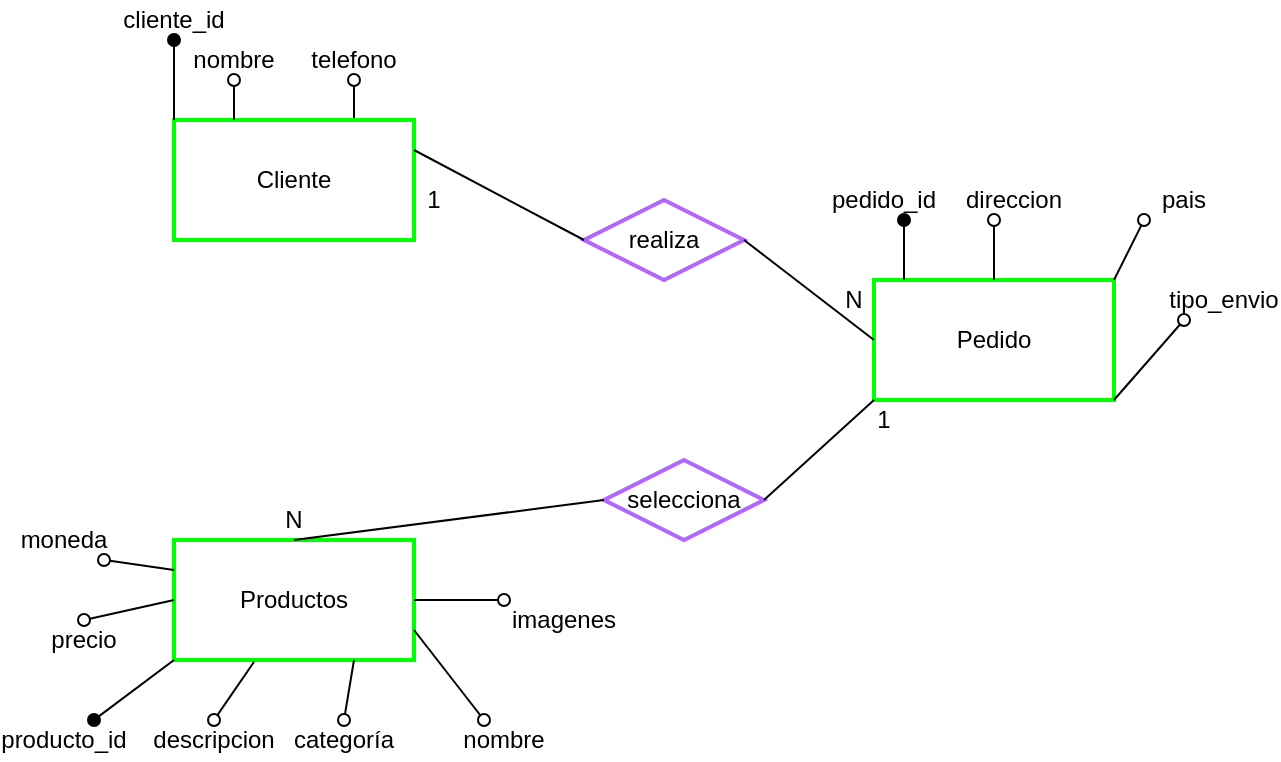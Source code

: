 <mxfile version="14.6.13" type="device"><diagram id="R2lEEEUBdFMjLlhIrx00" name="Page-1"><mxGraphModel dx="1422" dy="822" grid="1" gridSize="10" guides="1" tooltips="1" connect="1" arrows="1" fold="1" page="1" pageScale="1" pageWidth="850" pageHeight="1100" math="0" shadow="0" extFonts="Permanent Marker^https://fonts.googleapis.com/css?family=Permanent+Marker"><root><mxCell id="0"/><mxCell id="1" parent="0"/><mxCell id="fPsCzreo9BgipV3OIWam-17" style="edgeStyle=orthogonalEdgeStyle;rounded=0;orthogonalLoop=1;jettySize=auto;html=1;exitX=0.75;exitY=0;exitDx=0;exitDy=0;endArrow=oval;endFill=0;" parent="1" source="fPsCzreo9BgipV3OIWam-4" edge="1"><mxGeometry relative="1" as="geometry"><mxPoint x="295" y="120" as="targetPoint"/></mxGeometry></mxCell><mxCell id="fPsCzreo9BgipV3OIWam-4" value="Cliente" style="rounded=0;whiteSpace=wrap;html=1;strokeWidth=2;strokeColor=#00FF00;" parent="1" vertex="1"><mxGeometry x="205" y="140" width="120" height="60" as="geometry"/></mxCell><mxCell id="fPsCzreo9BgipV3OIWam-5" value="Productos" style="rounded=0;whiteSpace=wrap;html=1;strokeWidth=2;strokeColor=#00FF00;" parent="1" vertex="1"><mxGeometry x="205" y="350" width="120" height="60" as="geometry"/></mxCell><mxCell id="fPsCzreo9BgipV3OIWam-6" value="Pedido" style="rounded=0;whiteSpace=wrap;html=1;strokeColor=#00FF00;strokeWidth=2;" parent="1" vertex="1"><mxGeometry x="555" y="220" width="120" height="60" as="geometry"/></mxCell><mxCell id="fPsCzreo9BgipV3OIWam-7" value="" style="endArrow=oval;html=1;exitX=0;exitY=0;exitDx=0;exitDy=0;endFill=1;entryX=0.5;entryY=1;entryDx=0;entryDy=0;" parent="1" source="fPsCzreo9BgipV3OIWam-4" target="fPsCzreo9BgipV3OIWam-10" edge="1"><mxGeometry width="50" height="50" relative="1" as="geometry"><mxPoint x="255" y="230" as="sourcePoint"/><mxPoint x="205" y="120" as="targetPoint"/></mxGeometry></mxCell><mxCell id="fPsCzreo9BgipV3OIWam-8" value="" style="endArrow=oval;html=1;exitX=0.25;exitY=0;exitDx=0;exitDy=0;endFill=0;" parent="1" source="fPsCzreo9BgipV3OIWam-4" edge="1"><mxGeometry width="50" height="50" relative="1" as="geometry"><mxPoint x="215" y="150" as="sourcePoint"/><mxPoint x="235" y="120" as="targetPoint"/></mxGeometry></mxCell><mxCell id="fPsCzreo9BgipV3OIWam-10" value="cliente_id" style="text;html=1;strokeColor=none;fillColor=none;align=center;verticalAlign=middle;whiteSpace=wrap;rounded=0;" parent="1" vertex="1"><mxGeometry x="185" y="80" width="40" height="20" as="geometry"/></mxCell><mxCell id="fPsCzreo9BgipV3OIWam-11" value="nombre" style="text;html=1;strokeColor=none;fillColor=none;align=center;verticalAlign=middle;whiteSpace=wrap;rounded=0;" parent="1" vertex="1"><mxGeometry x="215" y="100" width="40" height="20" as="geometry"/></mxCell><mxCell id="fPsCzreo9BgipV3OIWam-18" value="telefono" style="text;html=1;strokeColor=none;fillColor=none;align=center;verticalAlign=middle;whiteSpace=wrap;rounded=0;" parent="1" vertex="1"><mxGeometry x="275" y="100" width="40" height="20" as="geometry"/></mxCell><mxCell id="fPsCzreo9BgipV3OIWam-23" value="pedido_id" style="text;html=1;strokeColor=none;fillColor=none;align=center;verticalAlign=middle;whiteSpace=wrap;rounded=0;" parent="1" vertex="1"><mxGeometry x="540" y="170" width="40" height="20" as="geometry"/></mxCell><mxCell id="fPsCzreo9BgipV3OIWam-29" value="selecciona" style="rhombus;whiteSpace=wrap;html=1;strokeColor=#B266FF;strokeWidth=2;" parent="1" vertex="1"><mxGeometry x="420" y="310" width="80" height="40" as="geometry"/></mxCell><mxCell id="fPsCzreo9BgipV3OIWam-32" value="" style="endArrow=oval;html=1;exitX=0.125;exitY=0;exitDx=0;exitDy=0;exitPerimeter=0;endFill=1;" parent="1" source="fPsCzreo9BgipV3OIWam-6" edge="1"><mxGeometry width="50" height="50" relative="1" as="geometry"><mxPoint x="495" y="250" as="sourcePoint"/><mxPoint x="570" y="190" as="targetPoint"/></mxGeometry></mxCell><mxCell id="fPsCzreo9BgipV3OIWam-40" value="realiza" style="rhombus;whiteSpace=wrap;html=1;strokeWidth=2;strokeColor=#B266FF;" parent="1" vertex="1"><mxGeometry x="410" y="180" width="80" height="40" as="geometry"/></mxCell><mxCell id="fPsCzreo9BgipV3OIWam-41" value="" style="endArrow=oval;html=1;exitX=0;exitY=1;exitDx=0;exitDy=0;endFill=1;" parent="1" source="fPsCzreo9BgipV3OIWam-5" edge="1"><mxGeometry width="50" height="50" relative="1" as="geometry"><mxPoint x="335" y="250" as="sourcePoint"/><mxPoint x="165" y="440" as="targetPoint"/></mxGeometry></mxCell><mxCell id="fPsCzreo9BgipV3OIWam-42" value="" style="endArrow=oval;html=1;exitX=0.333;exitY=1.017;exitDx=0;exitDy=0;exitPerimeter=0;endFill=0;entryX=0.5;entryY=0;entryDx=0;entryDy=0;" parent="1" source="fPsCzreo9BgipV3OIWam-5" target="fPsCzreo9BgipV3OIWam-44" edge="1"><mxGeometry width="50" height="50" relative="1" as="geometry"><mxPoint x="335" y="250" as="sourcePoint"/><mxPoint x="245" y="440" as="targetPoint"/></mxGeometry></mxCell><mxCell id="fPsCzreo9BgipV3OIWam-43" value="nombre" style="text;html=1;strokeColor=none;fillColor=none;align=center;verticalAlign=middle;whiteSpace=wrap;rounded=0;" parent="1" vertex="1"><mxGeometry x="350" y="440" width="40" height="20" as="geometry"/></mxCell><mxCell id="fPsCzreo9BgipV3OIWam-44" value="descripcion" style="text;html=1;strokeColor=none;fillColor=none;align=center;verticalAlign=middle;whiteSpace=wrap;rounded=0;" parent="1" vertex="1"><mxGeometry x="205" y="440" width="40" height="20" as="geometry"/></mxCell><mxCell id="fPsCzreo9BgipV3OIWam-45" value="categoría" style="text;html=1;strokeColor=none;fillColor=none;align=center;verticalAlign=middle;whiteSpace=wrap;rounded=0;" parent="1" vertex="1"><mxGeometry x="270" y="440" width="40" height="20" as="geometry"/></mxCell><mxCell id="fPsCzreo9BgipV3OIWam-46" value="" style="endArrow=oval;html=1;exitX=0.75;exitY=1;exitDx=0;exitDy=0;endFill=0;entryX=0.5;entryY=0;entryDx=0;entryDy=0;" parent="1" source="fPsCzreo9BgipV3OIWam-5" target="fPsCzreo9BgipV3OIWam-45" edge="1"><mxGeometry width="50" height="50" relative="1" as="geometry"><mxPoint x="175" y="250" as="sourcePoint"/><mxPoint x="355" y="440" as="targetPoint"/></mxGeometry></mxCell><mxCell id="fPsCzreo9BgipV3OIWam-50" value="" style="endArrow=none;html=1;entryX=0;entryY=1;entryDx=0;entryDy=0;exitX=1;exitY=0.5;exitDx=0;exitDy=0;" parent="1" source="fPsCzreo9BgipV3OIWam-29" target="fPsCzreo9BgipV3OIWam-6" edge="1"><mxGeometry width="50" height="50" relative="1" as="geometry"><mxPoint x="175" y="250" as="sourcePoint"/><mxPoint x="225" y="200" as="targetPoint"/></mxGeometry></mxCell><mxCell id="fPsCzreo9BgipV3OIWam-51" value="" style="endArrow=none;html=1;exitX=0.5;exitY=0;exitDx=0;exitDy=0;" parent="1" source="fPsCzreo9BgipV3OIWam-5" edge="1"><mxGeometry width="50" height="50" relative="1" as="geometry"><mxPoint x="175" y="250" as="sourcePoint"/><mxPoint x="420" y="330" as="targetPoint"/></mxGeometry></mxCell><mxCell id="fPsCzreo9BgipV3OIWam-52" value="" style="endArrow=none;html=1;exitX=1;exitY=0.25;exitDx=0;exitDy=0;" parent="1" source="fPsCzreo9BgipV3OIWam-4" edge="1"><mxGeometry width="50" height="50" relative="1" as="geometry"><mxPoint x="405" y="250" as="sourcePoint"/><mxPoint x="410" y="200" as="targetPoint"/></mxGeometry></mxCell><mxCell id="fPsCzreo9BgipV3OIWam-53" value="" style="endArrow=none;html=1;exitX=1;exitY=0.5;exitDx=0;exitDy=0;entryX=0;entryY=0.5;entryDx=0;entryDy=0;" parent="1" source="fPsCzreo9BgipV3OIWam-40" target="fPsCzreo9BgipV3OIWam-6" edge="1"><mxGeometry width="50" height="50" relative="1" as="geometry"><mxPoint x="405" y="250" as="sourcePoint"/><mxPoint x="455" y="200" as="targetPoint"/></mxGeometry></mxCell><mxCell id="fPsCzreo9BgipV3OIWam-54" value="" style="endArrow=oval;html=1;exitX=0.5;exitY=0;exitDx=0;exitDy=0;endFill=0;entryX=0.25;entryY=1;entryDx=0;entryDy=0;" parent="1" source="fPsCzreo9BgipV3OIWam-6" target="fPsCzreo9BgipV3OIWam-55" edge="1"><mxGeometry width="50" height="50" relative="1" as="geometry"><mxPoint x="575" y="250" as="sourcePoint"/><mxPoint x="625" y="190" as="targetPoint"/></mxGeometry></mxCell><mxCell id="fPsCzreo9BgipV3OIWam-55" value="direccion" style="text;html=1;strokeColor=none;fillColor=none;align=center;verticalAlign=middle;whiteSpace=wrap;rounded=0;" parent="1" vertex="1"><mxGeometry x="605" y="170" width="40" height="20" as="geometry"/></mxCell><mxCell id="fPsCzreo9BgipV3OIWam-59" value="" style="endArrow=oval;html=1;exitX=1;exitY=0;exitDx=0;exitDy=0;endFill=0;entryX=0;entryY=1;entryDx=0;entryDy=0;" parent="1" source="fPsCzreo9BgipV3OIWam-6" target="fPsCzreo9BgipV3OIWam-60" edge="1"><mxGeometry width="50" height="50" relative="1" as="geometry"><mxPoint x="605" y="250" as="sourcePoint"/><mxPoint x="685" y="190" as="targetPoint"/></mxGeometry></mxCell><mxCell id="fPsCzreo9BgipV3OIWam-60" value="pais" style="text;html=1;strokeColor=none;fillColor=none;align=center;verticalAlign=middle;whiteSpace=wrap;rounded=0;" parent="1" vertex="1"><mxGeometry x="690" y="170" width="40" height="20" as="geometry"/></mxCell><mxCell id="fPsCzreo9BgipV3OIWam-61" value="1" style="text;html=1;strokeColor=none;fillColor=none;align=center;verticalAlign=middle;whiteSpace=wrap;rounded=0;" parent="1" vertex="1"><mxGeometry x="540" y="280" width="40" height="20" as="geometry"/></mxCell><mxCell id="fPsCzreo9BgipV3OIWam-62" value="N" style="text;html=1;strokeColor=none;fillColor=none;align=center;verticalAlign=middle;whiteSpace=wrap;rounded=0;" parent="1" vertex="1"><mxGeometry x="245" y="330" width="40" height="20" as="geometry"/></mxCell><mxCell id="fPsCzreo9BgipV3OIWam-63" value="N" style="text;html=1;strokeColor=none;fillColor=none;align=center;verticalAlign=middle;whiteSpace=wrap;rounded=0;" parent="1" vertex="1"><mxGeometry x="525" y="220" width="40" height="20" as="geometry"/></mxCell><mxCell id="fPsCzreo9BgipV3OIWam-64" value="1" style="text;html=1;strokeColor=none;fillColor=none;align=center;verticalAlign=middle;whiteSpace=wrap;rounded=0;" parent="1" vertex="1"><mxGeometry x="315" y="170" width="40" height="20" as="geometry"/></mxCell><mxCell id="qU4OIXfZSS_luZPXpxLM-2" value="" style="endArrow=oval;html=1;endFill=0;exitX=0;exitY=0.5;exitDx=0;exitDy=0;entryX=0.5;entryY=0;entryDx=0;entryDy=0;" parent="1" source="fPsCzreo9BgipV3OIWam-5" target="qU4OIXfZSS_luZPXpxLM-3" edge="1"><mxGeometry width="50" height="50" relative="1" as="geometry"><mxPoint x="160" y="390" as="sourcePoint"/><mxPoint x="150" y="350" as="targetPoint"/></mxGeometry></mxCell><mxCell id="qU4OIXfZSS_luZPXpxLM-3" value="precio" style="text;html=1;strokeColor=none;fillColor=none;align=center;verticalAlign=middle;whiteSpace=wrap;rounded=0;" parent="1" vertex="1"><mxGeometry x="140" y="390" width="40" height="20" as="geometry"/></mxCell><mxCell id="qU4OIXfZSS_luZPXpxLM-5" value="" style="endArrow=oval;html=1;endFill=0;exitX=0;exitY=0.25;exitDx=0;exitDy=0;entryX=1;entryY=1;entryDx=0;entryDy=0;" parent="1" source="fPsCzreo9BgipV3OIWam-5" target="qU4OIXfZSS_luZPXpxLM-6" edge="1"><mxGeometry width="50" height="50" relative="1" as="geometry"><mxPoint x="100" y="405" as="sourcePoint"/><mxPoint x="160" y="350" as="targetPoint"/></mxGeometry></mxCell><mxCell id="qU4OIXfZSS_luZPXpxLM-6" value="moneda" style="text;html=1;strokeColor=none;fillColor=none;align=center;verticalAlign=middle;whiteSpace=wrap;rounded=0;" parent="1" vertex="1"><mxGeometry x="130" y="340" width="40" height="20" as="geometry"/></mxCell><mxCell id="qU4OIXfZSS_luZPXpxLM-7" value="" style="endArrow=none;html=1;entryX=1;entryY=0.75;entryDx=0;entryDy=0;startArrow=oval;startFill=0;" parent="1" target="fPsCzreo9BgipV3OIWam-5" edge="1"><mxGeometry width="50" height="50" relative="1" as="geometry"><mxPoint x="360" y="440" as="sourcePoint"/><mxPoint x="350" y="390" as="targetPoint"/></mxGeometry></mxCell><mxCell id="qU4OIXfZSS_luZPXpxLM-8" value="producto_id" style="text;html=1;strokeColor=none;fillColor=none;align=center;verticalAlign=middle;whiteSpace=wrap;rounded=0;" parent="1" vertex="1"><mxGeometry x="130" y="440" width="40" height="20" as="geometry"/></mxCell><mxCell id="qU4OIXfZSS_luZPXpxLM-10" value="tipo_envio" style="text;html=1;strokeColor=none;fillColor=none;align=center;verticalAlign=middle;whiteSpace=wrap;rounded=0;" parent="1" vertex="1"><mxGeometry x="710" y="220" width="40" height="20" as="geometry"/></mxCell><mxCell id="qU4OIXfZSS_luZPXpxLM-11" value="" style="endArrow=none;html=1;entryX=1;entryY=1;entryDx=0;entryDy=0;startArrow=oval;startFill=0;exitX=0;exitY=1;exitDx=0;exitDy=0;" parent="1" source="qU4OIXfZSS_luZPXpxLM-10" target="fPsCzreo9BgipV3OIWam-6" edge="1"><mxGeometry width="50" height="50" relative="1" as="geometry"><mxPoint x="720" y="280" as="sourcePoint"/><mxPoint x="700" y="390" as="targetPoint"/></mxGeometry></mxCell><mxCell id="qU4OIXfZSS_luZPXpxLM-12" value="imagenes" style="text;html=1;strokeColor=none;fillColor=none;align=center;verticalAlign=middle;whiteSpace=wrap;rounded=0;" parent="1" vertex="1"><mxGeometry x="380" y="380" width="40" height="20" as="geometry"/></mxCell><mxCell id="qU4OIXfZSS_luZPXpxLM-13" value="" style="endArrow=none;html=1;entryX=1;entryY=0.5;entryDx=0;entryDy=0;startArrow=oval;startFill=0;" parent="1" target="fPsCzreo9BgipV3OIWam-5" edge="1"><mxGeometry width="50" height="50" relative="1" as="geometry"><mxPoint x="370" y="380" as="sourcePoint"/><mxPoint x="370" y="390" as="targetPoint"/></mxGeometry></mxCell></root></mxGraphModel></diagram></mxfile>